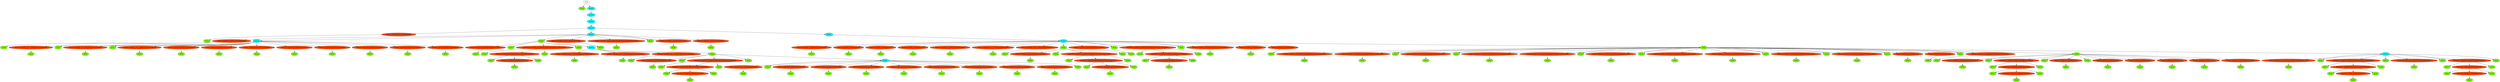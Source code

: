// Abstract Pattern Tree
digraph {
	KFWGgzA9qBdixgdZdcIT [label=Main]
	"1sZ4LsB9chNNKsnexn21" [label=Serial fillcolor=lawngreen style=filled]
	XdjcWnxotsq8eDBL26I2 [label=Branch fillcolor=cyan style=filled]
	kPa1aCbfrKukJ6TgBLWn [label=Branch fillcolor=cyan style=filled]
	"5EqK1VdcIUTqo6yHkrQe" [label=Branch fillcolor=cyan style=filled]
	ZYWQz9HAYeFiZnhTIdcV [label=Branch fillcolor=cyan style=filled]
	MiKyOMCfAcZeU0Z2fzgV [label="Stencil: luleshPar_par_initListDouble4" fillcolor=orangered style=filled]
	LknxoCM8b3sY3n2yCbKj [label=Serial fillcolor=lawngreen style=filled]
	"3uUqyl4vydZ14ZSI1B8H" [label=Branch fillcolor=cyan style=filled]
	h7jWLIfqgy5Ep4mRU7VL [label="Stencil: luleshPar_InitStressTermsForElems" fillcolor=orangered style=filled]
	i96cHoRdAjuJt3Dmiugi [label=Serial fillcolor=lawngreen style=filled]
	CC7c5LNtVrnXZnafNhWZ [label=Branch fillcolor=cyan style=filled]
	yYA4NpcdmZuR1neDFDst [label="Stencil: luleshPar_par_a_IntegrateStressForElems" fillcolor=orangered style=filled]
	"04ljnOKtFd1rdRJ6YRkM" [label=Serial fillcolor=lawngreen style=filled]
	h7652eJKothLPg2ssBf2 [label=Serial fillcolor=lawngreen style=filled]
	WqRQTt1XUILEvqyiX9Xv [label="Stencil: luleshPar_par_b_IntegrateStressForElems" fillcolor=orangered style=filled]
	izrLnPr5HG7ESANFtQQT [label=Serial fillcolor=lawngreen style=filled]
	gGK8B8kfTkNc6xGsiAcY [label=Serial fillcolor=lawngreen style=filled]
	nrdfY3Ssa0xYtOqM4E7G [label="Stencil: luleshPar_par_c_IntegrateStressForElems" fillcolor=orangered style=filled]
	YXiFJDpMkTp5rUujTm9Q [label=Serial fillcolor=lawngreen style=filled]
	v1nYQMy7Z3U2RgG1U9BT [label="Stencil: replaceArrayIndirectionUpdate0" fillcolor=orangered style=filled]
	bA48oPV2qNgHFTPzZj9T [label=Serial fillcolor=lawngreen style=filled]
	haBrqPpz4cjdy2naojzZ [label="Stencil: replaceArrayIndirectionUpdate1" fillcolor=orangered style=filled]
	"3lcISZXFv1ReNDNVM7MR" [label=Serial fillcolor=lawngreen style=filled]
	vA1prxHyRz2ZjWmahE98 [label="Stencil: replaceArrayIndirectionUpdate2" fillcolor=orangered style=filled]
	WiaiacOPrjo6I1PzGTja [label=Serial fillcolor=lawngreen style=filled]
	"4UabTLWRTS8JRD52iBXF" [label="Stencil: replaceArrayIndirectionUpdate3" fillcolor=orangered style=filled]
	YmlO1F6PHmVQb5Tlx3ns [label=Serial fillcolor=lawngreen style=filled]
	TB9ci01jTa3VsedDALi9 [label="Stencil: replaceArrayIndirectionUpdate4" fillcolor=orangered style=filled]
	BGV3lIlAvXeV6SoJxKRe [label=Serial fillcolor=lawngreen style=filled]
	cgetKvzxmC5lsriRg5o4 [label="Stencil: replaceArrayIndirectionUpdate5" fillcolor=orangered style=filled]
	dHhiOxPzPqnCdsVTsdE8 [label=Serial fillcolor=lawngreen style=filled]
	ELEoSNy6Mgae03KJG0Z0 [label="Stencil: replaceArrayIndirectionUpdate6" fillcolor=orangered style=filled]
	M9TTWfcfHOhpDxgVJ9XQ [label=Serial fillcolor=lawngreen style=filled]
	Td02h0QF8notz13bVZe5 [label="Stencil: replaceArrayIndirectionUpdate7" fillcolor=orangered style=filled]
	zu7shDdZdu52YqEESFJp [label=Serial fillcolor=lawngreen style=filled]
	MMQYKU0Aa08CeP0KzcOc [label=Serial fillcolor=lawngreen style=filled]
	eAyy8EzdGqnVcReK9mNF [label="Stencil: luleshPar_getNonPosElemErrorCodes" fillcolor=orangered style=filled]
	"9ZWdfqHnHWLVNBWd3UF1" [label=Serial fillcolor=lawngreen style=filled]
	pr4HZLub0ZUs9CV9T8NQ [label=Serial fillcolor=lawngreen style=filled]
	VEKRW69pMOcNSiM5Y6NY [label="Reduction: luleshPar_DimByDimMinReduction3DInt_jPK8UPn61H" fillcolor=orangered style=filled]
	lMfmQv3yWfWNiRiNH2PI [label=Serial fillcolor=lawngreen style=filled]
	"30Sk7T7SKjZvNY9z8kUz" [label="Reduction: DimByDimMinReduction2DInt_SVMUN1VRhn" fillcolor=orangered style=filled]
	J3beUQQFqa8LH0ikfBlT [label=Serial fillcolor=lawngreen style=filled]
	pkqCl0SxadvXgGNTaN2R [label="Reduction: DimByDimMinReduction1DInt" fillcolor=orangered style=filled]
	kDKzjcBv8OE6FeNlCI4R [label=Serial fillcolor=lawngreen style=filled]
	MlQKO83OyjrGhQ6Rh7mW [label=Serial fillcolor=lawngreen style=filled]
	ytJUXxpecROnUW7cyBxg [label=Serial fillcolor=lawngreen style=filled]
	n6hdPDTRTULEA8Dx5mFG [label=Serial fillcolor=lawngreen style=filled]
	rTBpzjO3AXxV5TxlvxNa [label=Branch fillcolor=cyan style=filled]
	QbVrb2NQT7LAgTOnQnq0 [label="Stencil: luleshPar_par_a_CalcHourglassControlForElems" fillcolor=orangered style=filled]
	aGG9tHj0qtvXXZI42ykm [label=Serial fillcolor=lawngreen style=filled]
	jhCikOgBca3oeLYGsesK [label="Stencil: luleshPar_par_b_CalcHourglassControlForElems" fillcolor=orangered style=filled]
	ZB0q27suITCyHxaNy19k [label=Serial fillcolor=lawngreen style=filled]
	aNGe26RsSHkuWoVybzfy [label="Stencil: luleshPar_par_c_CalcHourglassControlForElems" fillcolor=orangered style=filled]
	V35bb0LYFX6b2B1nc2LU [label=Serial fillcolor=lawngreen style=filled]
	FCYEK2qUclhLeUhgAXVv [label=Serial fillcolor=lawngreen style=filled]
	adyyZzD4U8I5c8lh43eW [label="Stencil: luleshPar_getNonPosElemErrorCodes" fillcolor=orangered style=filled]
	fxtrRJdVjyhzAIrxpS5x [label=Serial fillcolor=lawngreen style=filled]
	qgju4s4Ly7GpRsr5NNRK [label=Serial fillcolor=lawngreen style=filled]
	LWN6Ja0ZyWz6PRSUNz6r [label="Reduction: luleshPar_DimByDimMinReduction3DInt_Kj2yPuAIb3" fillcolor=orangered style=filled]
	Tep56kES9lZbEEgbuVXN [label=Serial fillcolor=lawngreen style=filled]
	aoCmVvTr28VP943C3UHD [label="Reduction: DimByDimMinReduction2DInt_ACPjAG0Irf" fillcolor=orangered style=filled]
	NLgqW4XKJSNrNE9CzKL3 [label=Serial fillcolor=lawngreen style=filled]
	"1LUHfxaOty9P90uiMnGn" [label="Reduction: DimByDimMinReduction1DInt" fillcolor=orangered style=filled]
	nIsWWnOB46C27sNNNHA4 [label=Serial fillcolor=lawngreen style=filled]
	Nyj1mfezJCSDYohHJzly [label=Serial fillcolor=lawngreen style=filled]
	"0oB1LjEv6TMZfzpnEQzt" [label=Serial fillcolor=lawngreen style=filled]
	mUdgeXV2FvAj5if1ztTY [label=Serial fillcolor=lawngreen style=filled]
	y4Mrpr3yQu9qXce50pVE [label=Branch fillcolor=cyan style=filled]
	LlgSv9fQKmEj1o2EQeMN [label="Stencil: luleshPar_par_calcHourglassModes" fillcolor=orangered style=filled]
	kED2zYhHs4eoSDv4nXeJ [label=Serial fillcolor=lawngreen style=filled]
	J4ldNaJF2p2g6d1ocqOM [label=Serial fillcolor=lawngreen style=filled]
	sY7teaaApK7d1ayGvRc6 [label="Stencil: replaceArrayIndirectionUpdate0" fillcolor=orangered style=filled]
	EvnI8vGvqINoiDgDfjK6 [label=Serial fillcolor=lawngreen style=filled]
	"06sgqB32xxP2WLJbZkha" [label="Stencil: replaceArrayIndirectionUpdate1" fillcolor=orangered style=filled]
	"5BqOx38OHejUkZ9GkRfl" [label=Serial fillcolor=lawngreen style=filled]
	sqRcrb8iGv9Ojd9bcYDV [label="Stencil: replaceArrayIndirectionUpdate2" fillcolor=orangered style=filled]
	UESs0KjGoyENUUNrZRGp [label=Serial fillcolor=lawngreen style=filled]
	LvQTMgPVhjXUpBRtEpAN [label="Stencil: replaceArrayIndirectionUpdate3" fillcolor=orangered style=filled]
	tZNyApOpNpAoGmSlfeb0 [label=Serial fillcolor=lawngreen style=filled]
	gWI6OKT8Vlr2HfkNvXyv [label="Stencil: replaceArrayIndirectionUpdate4" fillcolor=orangered style=filled]
	"0RDlpTTkj1AEaGiLJFOu" [label=Serial fillcolor=lawngreen style=filled]
	PU0eQhi2IJ22ouPJi4Sg [label="Stencil: replaceArrayIndirectionUpdate5" fillcolor=orangered style=filled]
	oNXcDtvSex0h5DOG3tPz [label=Serial fillcolor=lawngreen style=filled]
	QR4HfkgKbLO2420pn1pg [label="Stencil: replaceArrayIndirectionUpdate6" fillcolor=orangered style=filled]
	qZTPWo90FgRjkGzgBrmW [label=Serial fillcolor=lawngreen style=filled]
	GAozrTJFTjxTbjFj68rk [label="Stencil: replaceArrayIndirectionUpdate7" fillcolor=orangered style=filled]
	k9jSFXnvIVcZT89s6M4N [label=Serial fillcolor=lawngreen style=filled]
	gP4ohQqeZuTBuSoLUClr [label=Serial fillcolor=lawngreen style=filled]
	IH9SbpJbZ8TTsCJYIum6 [label="Stencil: luleshPar_CalcAccelerationForNodes" fillcolor=orangered style=filled]
	dYseWUeYutqFC0Rakur9 [label=Serial fillcolor=lawngreen style=filled]
	FDgzHQomgRkska43G9FM [label="Stencil: luleshPar_ApplyAccelerationBoundaryConditionsForNodes" fillcolor=orangered style=filled]
	ivgarJkFUo8jVoPe3Bog [label=Serial fillcolor=lawngreen style=filled]
	m9C6LnYlbSjJW8WbMkne [label=Serial fillcolor=lawngreen style=filled]
	NnbTsDzVxKPM8LXt5msh [label="Stencil: luleshPar_CalcVelocityForNodes" fillcolor=orangered style=filled]
	EV3XeLVrlLgV6eOnWrN2 [label=Serial fillcolor=lawngreen style=filled]
	"2g7kGMPvvpRuIdpL7NoC" [label="Stencil: luleshPar_CalcPositionForNodes" fillcolor=orangered style=filled]
	"3Kyeh5GQbZjDZKZJIYYx" [label=Serial fillcolor=lawngreen style=filled]
	yGD3lpAhBDDU9llQucHk [label=Branch fillcolor=cyan style=filled]
	OGVLQ2zooTcs6FRuWToE [label=Branch fillcolor=cyan style=filled]
	"58T8HIFm7i0JRT6a5jF3" [label="Stencil: luleshPar_a_CalcKinematicsForElems" fillcolor=orangered style=filled]
	mhlnB3TgJVKbW7gQd51r [label=Serial fillcolor=lawngreen style=filled]
	KPqIUH2bojvq4JE8uNjk [label="Stencil: luleshPar_getSubArray3D" fillcolor=orangered style=filled]
	pc61ek4ML7rbbKT0f2KS [label=Serial fillcolor=lawngreen style=filled]
	"1OBqmucp3m933trOPucv" [label="Stencil: luleshPar_getSubArray3D" fillcolor=orangered style=filled]
	XizESsiSvZBvtiIllOKV [label=Serial fillcolor=lawngreen style=filled]
	hkekdyfNFG1uAQ0MrUBW [label="Stencil: luleshPar_getSubArray3D" fillcolor=orangered style=filled]
	in48x6rxm5IRb8UXmtU4 [label=Serial fillcolor=lawngreen style=filled]
	hXe9aB5sC346iBCzcvL7 [label="Stencil: luleshPar_b_CalcKinematicsForElems" fillcolor=orangered style=filled]
	pJvCdb1hr1icEebo5pGT [label=Serial fillcolor=lawngreen style=filled]
	hASSuJWvniMcGT3P1934 [label="Stencil: luleshPar_par_a_CalcLagrangeElements" fillcolor=orangered style=filled]
	QnAU9mpgzBn9SKVNHNuX [label=Serial fillcolor=lawngreen style=filled]
	lu20nHtvsryCu6l7YvgS [label="Stencil: luleshPar_par_b_CalcLagrangeElements" fillcolor=orangered style=filled]
	gIW4WCQhhp8TMkNBQGgB [label=Serial fillcolor=lawngreen style=filled]
	N8PbgjYlyO2F0ASl4tmz [label=Serial fillcolor=lawngreen style=filled]
	hF4aPvDDLhsCaUVzBf85 [label="Stencil: luleshPar_getNonPosElemErrorCodes" fillcolor=orangered style=filled]
	q77KAAmSVvRZx0aGEGon [label=Serial fillcolor=lawngreen style=filled]
	TUdHlpKZnOIJfivH58ti [label=Serial fillcolor=lawngreen style=filled]
	DK9sfPlN08d9LYyMKOvi [label="Reduction: luleshPar_DimByDimMinReduction3DInt_VlHfUN9i0F" fillcolor=orangered style=filled]
	"7FQu8qFpjvuYo9xiPSjW" [label=Serial fillcolor=lawngreen style=filled]
	cV0OQlp4zztcilhO6thn [label="Reduction: DimByDimMinReduction2DInt_hHafgGVtDQ" fillcolor=orangered style=filled]
	rPAVja97L6yEeWXxMWXQ [label=Serial fillcolor=lawngreen style=filled]
	ktN52P1MYcN21iJjAlub [label="Reduction: DimByDimMinReduction1DInt" fillcolor=orangered style=filled]
	YSsyfxvW3H2gG3KIX63Z [label=Serial fillcolor=lawngreen style=filled]
	nbHz9OQ0GehRl7XV99qs [label=Serial fillcolor=lawngreen style=filled]
	LCZOdYctjgzy1gkIVFel [label=Serial fillcolor=lawngreen style=filled]
	aCqop40jCpaOHgHyQVfK [label=Serial fillcolor=lawngreen style=filled]
	rA9nh8V5azbmpSpTnZNo [label="Stencil: luleshPar_getGreaterThanErrorCodes" fillcolor=orangered style=filled]
	"8ivNElR1aHaqk6xLWbPy" [label=Serial fillcolor=lawngreen style=filled]
	kWT4MJRDuiLcyEst3Ft5 [label=Serial fillcolor=lawngreen style=filled]
	lqA0vei2hEWUKrF1R8ht [label="Reduction: luleshPar_DimByDimMinReduction3DInt_FaoxLJ9GvG" fillcolor=orangered style=filled]
	pWcuGTksL8HfWaVueN6O [label=Serial fillcolor=lawngreen style=filled]
	lUyS1KcffsbJ4TSrb46m [label="Reduction: DimByDimMinReduction2DInt_0lY5FsDL4X" fillcolor=orangered style=filled]
	"4oM4dH6UQaR3vbhhNsoj" [label=Serial fillcolor=lawngreen style=filled]
	hUl3C25yP25MadnUCyrU [label="Reduction: DimByDimMinReduction1DInt" fillcolor=orangered style=filled]
	oMsNgnmsEA7CabsNJhMJ [label=Serial fillcolor=lawngreen style=filled]
	PZOdCzbVrmSCANzNf87Y [label=Serial fillcolor=lawngreen style=filled]
	kPr3nrNp8O4QA83xbHvd [label=Serial fillcolor=lawngreen style=filled]
	YokPP4IBygGycy1Scvoj [label=Serial fillcolor=lawngreen style=filled]
	jIYhvMknXxspvjxhHpDV [label="Stencil: luleshPar_CalcMonotonicQGradientsForElems" fillcolor=orangered style=filled]
	fl2gTFKKEcjPBQkTiuqa [label=Serial fillcolor=lawngreen style=filled]
	Gjci1hMryZO3dAf3jYC4 [label="Stencil: luleshPar_getSubArray4D" fillcolor=orangered style=filled]
	v3dqiQ48gEjXdvpRLdec [label=Serial fillcolor=lawngreen style=filled]
	m0rK9TZhQFXFMh8gpxCv [label="Stencil: luleshPar_getSubArray4D" fillcolor=orangered style=filled]
	"53gWxY8pion9ZLo8UjdN" [label=Serial fillcolor=lawngreen style=filled]
	L4OzcWBXbqDdD8bTFiLc [label=Serial fillcolor=lawngreen style=filled]
	LfATpKE9XDe2XJt57hQu [label="Stencil: luleshPar_CalcMonotonicQRegionForElems_partA_delvm" fillcolor=orangered style=filled]
	gG10dYj34vk1il8HsdN1 [label=Serial fillcolor=lawngreen style=filled]
	haTyQBDfEzuDT04sYU3b [label="Stencil: luleshPar_CalcMonotonicQRegionForElems_partA_delvp" fillcolor=orangered style=filled]
	dU5fOLplHMXZlW9CDDfm [label=Serial fillcolor=lawngreen style=filled]
	ZRjfr9Zixh4Qnfb1UDhk [label=Serial fillcolor=lawngreen style=filled]
	upQpq5LeIvaN0fcecsz5 [label="Stencil: luleshPar_CalcMonotonicQRegionForElems_partB" fillcolor=orangered style=filled]
	XmG1NaLMdUQ9uK529kgk [label=Serial fillcolor=lawngreen style=filled]
	qHG99kDpjCb8SDuUQKdT [label=Serial fillcolor=lawngreen style=filled]
	Nrh0elQvh2j9VDqCxO5N [label="Stencil: luleshPar_CalcMonotonicQRegionForElems_partC_delvm" fillcolor=orangered style=filled]
	"8NZFVfhXKsMJQi7DZBEf" [label=Serial fillcolor=lawngreen style=filled]
	K84WrnBxdtZ7G1obrQ4g [label="Stencil: luleshPar_CalcMonotonicQRegionForElems_partC_delvp" fillcolor=orangered style=filled]
	nm9NMgDrWxrjYC1ZJghd [label=Serial fillcolor=lawngreen style=filled]
	"0kCCnINfjoz3hmIimHuX" [label=Serial fillcolor=lawngreen style=filled]
	A72Uo4XHI18a34zYbssf [label="Stencil: luleshPar_CalcMonotonicQRegionForElems_partD" fillcolor=orangered style=filled]
	fBGx10GNivOniGAHiFb6 [label=Serial fillcolor=lawngreen style=filled]
	uWjfaJcCHgUE4hv0NgFc [label=Serial fillcolor=lawngreen style=filled]
	PBbskDqMM35yzsCs6Bua [label="Stencil: luleshPar_CalcMonotonicQRegionForElems_partE_delvm" fillcolor=orangered style=filled]
	MI9nu9p4dKrZOedGSpjz [label=Serial fillcolor=lawngreen style=filled]
	"7ZQDbWPF8q8jhBFtZNml" [label="Stencil: luleshPar_CalcMonotonicQRegionForElems_partE_delvp" fillcolor=orangered style=filled]
	n23HVZeCqHzdhJol8FrK [label=Serial fillcolor=lawngreen style=filled]
	XRJF4Q62YUB8epWD8I4v [label=Serial fillcolor=lawngreen style=filled]
	uRP4J0KCE6BVK4t6fuIl [label="Stencil: luleshPar_CalcMonotonicQRegionForElems_partF" fillcolor=orangered style=filled]
	dNuC8HDRsUrgrGLrr9oV [label=Serial fillcolor=lawngreen style=filled]
	Fq7mAJUiJ2Fiv6F2Fnmm [label=Serial fillcolor=lawngreen style=filled]
	VbftGjfIhnaf9kY408Ym [label="Stencil: luleshPar_CalcMonotonicQRegionForElems_partG" fillcolor=orangered style=filled]
	X5S2CPjqF4iFN9iQVtIy [label=Serial fillcolor=lawngreen style=filled]
	pt7iXZYVRGlZV6TUlvZi [label=Serial fillcolor=lawngreen style=filled]
	G6Dk3qgO1VDtdFSVFmC1 [label="Stencil: luleshPar_getSubArray3D" fillcolor=orangered style=filled]
	txYBsx8C7LdKnr8aaWPo [label=Serial fillcolor=lawngreen style=filled]
	F9tJgC3OPKelWxTUJ9nA [label="Stencil: luleshPar_getSubArray3D" fillcolor=orangered style=filled]
	vZTNzR6h0u8rClN7EY2s [label=Serial fillcolor=lawngreen style=filled]
	npszKohDWDsEfpqW1ebF [label=Serial fillcolor=lawngreen style=filled]
	"9yvR7BpttPZipPQ7D5Py" [label="Stencil: luleshPar_par_ApplyMaterialPropertiesForElems" fillcolor=orangered style=filled]
	sleZjgxW3kJQihljslf8 [label=Serial fillcolor=lawngreen style=filled]
	KF4e2KHCIBaJ1uMhqhWY [label=Serial fillcolor=lawngreen style=filled]
	XAnR4Wg7V8XGirZeEPmo [label="Stencil: luleshPar_getNonPosElemErrorCodes2" fillcolor=orangered style=filled]
	PLPZdpT4FuIQOjKzUhFm [label=Serial fillcolor=lawngreen style=filled]
	Rv92bZDkloxn7vaLhcNt [label=Serial fillcolor=lawngreen style=filled]
	o8pCE6vZmuff9hELaxeR [label="Reduction: luleshPar_DimByDimMinReduction3DInt" fillcolor=orangered style=filled]
	EqWaVgNZ8r56uXUoJnG9 [label=Serial fillcolor=lawngreen style=filled]
	B96NOV8xxGrKpSeqSD1p [label="Reduction: DimByDimMinReduction2DInt" fillcolor=orangered style=filled]
	BsZ8HG6t4r6Z2BODQjYV [label=Serial fillcolor=lawngreen style=filled]
	"7sYo749qegN7UsNRfK9y" [label="Reduction: DimByDimMinReduction1DInt" fillcolor=orangered style=filled]
	otgAqpRbqJhyDIftaHWX [label=Serial fillcolor=lawngreen style=filled]
	uaCeygvdXfKj43iF2io5 [label=Serial fillcolor=lawngreen style=filled]
	jXidcFrbLAXjj0YZ941O [label=Serial fillcolor=lawngreen style=filled]
	bjQlyFhh668HoSYy5RIH [label=Serial fillcolor=lawngreen style=filled]
	H8CPvQQURy2Xoqr4OJMP [label="Stencil: luleshPar_EvalEOSForElems" fillcolor=orangered style=filled]
	F3t4E2MJReHOGOygu0un [label=Serial fillcolor=lawngreen style=filled]
	NbPdNgMalFyfoq56gKQz [label=Serial fillcolor=lawngreen style=filled]
	zrhXISWQRmzkNPHYcHC4 [label="Stencil: luleshPar_getSubArray3D" fillcolor=orangered style=filled]
	"8kFuZgqP19eKlABiOoic" [label=Serial fillcolor=lawngreen style=filled]
	bHlluB9mhWYQXDJgvrN7 [label="Stencil: luleshPar_getSubArray3D" fillcolor=orangered style=filled]
	XNDofWbgVCfPgiqNxTZs [label=Serial fillcolor=lawngreen style=filled]
	V8Tb2qrYf0qvbh5Ta8Fd [label="Stencil: luleshPar_getSubArray3D" fillcolor=orangered style=filled]
	ejJDk3mr4KNEV3CPNJlZ [label=Serial fillcolor=lawngreen style=filled]
	AF1q8f9OgAfluKmNJuS9 [label="Stencil: luleshPar_getSubArray3D" fillcolor=orangered style=filled]
	BoGjT3YZZYS5gEmpPxfj [label=Serial fillcolor=lawngreen style=filled]
	qX0VLzdRMj2RTddMqoXj [label="Stencil: luleshPar_UpdateVolumesForElems" fillcolor=orangered style=filled]
	"0PCaXKhTBHaD59QGm3A6" [label=Serial fillcolor=lawngreen style=filled]
	RWXWhDIlAEDTqURgQzNZ [label=Branch fillcolor=cyan style=filled]
	XG2QgneB7Oa7KAtzezAS [label="Stencil: luleshPar_par_CalcCourantConstraintForElems_part1" fillcolor=orangered style=filled]
	qsduT7mLI9CHINiVTvNK [label=Serial fillcolor=lawngreen style=filled]
	KjvFhhjz208k6Cvi7SnO [label=Serial fillcolor=lawngreen style=filled]
	"9JManV73hJlxy6GKatkq" [label="Reduction: luleshPar_DimByDimMinReduction3D_iR4NyBVkq4" fillcolor=orangered style=filled]
	OQxIR8sAgQW61MBuOVV9 [label=Serial fillcolor=lawngreen style=filled]
	"0ke7rY3Z6z4uQTYgzT6P" [label="Reduction: DimByDimMinReduction2D_XkksNLMlrd" fillcolor=orangered style=filled]
	vPnSbmPp4siATUGa5tCg [label=Serial fillcolor=lawngreen style=filled]
	"9SCu1kbPjiB3TR83xF8B" [label="Reduction: DimByDimMinReduction1D" fillcolor=orangered style=filled]
	AQ3jjHDImMethPEjGa7u [label=Serial fillcolor=lawngreen style=filled]
	phEnhIJN8IMUvfz7N8Jm [label=Serial fillcolor=lawngreen style=filled]
	"3BqHjpIZu9YDvy8OSn5b" [label=Serial fillcolor=lawngreen style=filled]
	Ozu6shl9FOyOOvasYNOY [label=Serial fillcolor=lawngreen style=filled]
	TSjRY3YkC82aMvKHfyVI [label="Stencil: luleshPar_par_CalcHydroConstraintForElems" fillcolor=orangered style=filled]
	iv6qmr5vgicBpZDEFMff [label=Serial fillcolor=lawngreen style=filled]
	"5z8TIH738HTgfCDjYxTr" [label=Serial fillcolor=lawngreen style=filled]
	"3ysTBVYPLGxID0E0VP1Q" [label="Reduction: luleshPar_DimByDimMinReduction3D" fillcolor=orangered style=filled]
	"9ChNQJuo40ZXYUPyWE0D" [label=Serial fillcolor=lawngreen style=filled]
	WVAxzcPzRkBBOSaf1tyU [label="Reduction: DimByDimMinReduction2D" fillcolor=orangered style=filled]
	hynas9Fa8J8ISp9jRbtT [label=Serial fillcolor=lawngreen style=filled]
	OAVDUqrpiJu6COR9bnlN [label="Reduction: DimByDimMinReduction1D" fillcolor=orangered style=filled]
	EL3HNxaGToJNWtt8IBZU [label=Serial fillcolor=lawngreen style=filled]
	"8PM9SamSBhmEoRnLu34T" [label=Serial fillcolor=lawngreen style=filled]
	z8Z8thLDmfWpqkummKFd [label=Serial fillcolor=lawngreen style=filled]
	Oov9SuGzpupHD9mrdzgv [label=Serial fillcolor=lawngreen style=filled]
	KFWGgzA9qBdixgdZdcIT -> "1sZ4LsB9chNNKsnexn21"
	KFWGgzA9qBdixgdZdcIT -> XdjcWnxotsq8eDBL26I2
	XdjcWnxotsq8eDBL26I2 -> kPa1aCbfrKukJ6TgBLWn
	kPa1aCbfrKukJ6TgBLWn -> "5EqK1VdcIUTqo6yHkrQe"
	"5EqK1VdcIUTqo6yHkrQe" -> ZYWQz9HAYeFiZnhTIdcV
	ZYWQz9HAYeFiZnhTIdcV -> MiKyOMCfAcZeU0Z2fzgV
	MiKyOMCfAcZeU0Z2fzgV -> LknxoCM8b3sY3n2yCbKj
	ZYWQz9HAYeFiZnhTIdcV -> "3uUqyl4vydZ14ZSI1B8H"
	"3uUqyl4vydZ14ZSI1B8H" -> h7jWLIfqgy5Ep4mRU7VL
	h7jWLIfqgy5Ep4mRU7VL -> i96cHoRdAjuJt3Dmiugi
	"3uUqyl4vydZ14ZSI1B8H" -> CC7c5LNtVrnXZnafNhWZ
	CC7c5LNtVrnXZnafNhWZ -> yYA4NpcdmZuR1neDFDst
	yYA4NpcdmZuR1neDFDst -> "04ljnOKtFd1rdRJ6YRkM"
	CC7c5LNtVrnXZnafNhWZ -> h7652eJKothLPg2ssBf2
	CC7c5LNtVrnXZnafNhWZ -> WqRQTt1XUILEvqyiX9Xv
	WqRQTt1XUILEvqyiX9Xv -> izrLnPr5HG7ESANFtQQT
	CC7c5LNtVrnXZnafNhWZ -> gGK8B8kfTkNc6xGsiAcY
	CC7c5LNtVrnXZnafNhWZ -> nrdfY3Ssa0xYtOqM4E7G
	nrdfY3Ssa0xYtOqM4E7G -> YXiFJDpMkTp5rUujTm9Q
	CC7c5LNtVrnXZnafNhWZ -> v1nYQMy7Z3U2RgG1U9BT
	v1nYQMy7Z3U2RgG1U9BT -> bA48oPV2qNgHFTPzZj9T
	CC7c5LNtVrnXZnafNhWZ -> haBrqPpz4cjdy2naojzZ
	haBrqPpz4cjdy2naojzZ -> "3lcISZXFv1ReNDNVM7MR"
	CC7c5LNtVrnXZnafNhWZ -> vA1prxHyRz2ZjWmahE98
	vA1prxHyRz2ZjWmahE98 -> WiaiacOPrjo6I1PzGTja
	CC7c5LNtVrnXZnafNhWZ -> "4UabTLWRTS8JRD52iBXF"
	"4UabTLWRTS8JRD52iBXF" -> YmlO1F6PHmVQb5Tlx3ns
	CC7c5LNtVrnXZnafNhWZ -> TB9ci01jTa3VsedDALi9
	TB9ci01jTa3VsedDALi9 -> BGV3lIlAvXeV6SoJxKRe
	CC7c5LNtVrnXZnafNhWZ -> cgetKvzxmC5lsriRg5o4
	cgetKvzxmC5lsriRg5o4 -> dHhiOxPzPqnCdsVTsdE8
	CC7c5LNtVrnXZnafNhWZ -> ELEoSNy6Mgae03KJG0Z0
	ELEoSNy6Mgae03KJG0Z0 -> M9TTWfcfHOhpDxgVJ9XQ
	CC7c5LNtVrnXZnafNhWZ -> Td02h0QF8notz13bVZe5
	Td02h0QF8notz13bVZe5 -> zu7shDdZdu52YqEESFJp
	"3uUqyl4vydZ14ZSI1B8H" -> MMQYKU0Aa08CeP0KzcOc
	MMQYKU0Aa08CeP0KzcOc -> eAyy8EzdGqnVcReK9mNF
	eAyy8EzdGqnVcReK9mNF -> "9ZWdfqHnHWLVNBWd3UF1"
	MMQYKU0Aa08CeP0KzcOc -> pr4HZLub0ZUs9CV9T8NQ
	MMQYKU0Aa08CeP0KzcOc -> VEKRW69pMOcNSiM5Y6NY
	VEKRW69pMOcNSiM5Y6NY -> lMfmQv3yWfWNiRiNH2PI
	VEKRW69pMOcNSiM5Y6NY -> "30Sk7T7SKjZvNY9z8kUz"
	"30Sk7T7SKjZvNY9z8kUz" -> J3beUQQFqa8LH0ikfBlT
	"30Sk7T7SKjZvNY9z8kUz" -> pkqCl0SxadvXgGNTaN2R
	pkqCl0SxadvXgGNTaN2R -> kDKzjcBv8OE6FeNlCI4R
	"30Sk7T7SKjZvNY9z8kUz" -> MlQKO83OyjrGhQ6Rh7mW
	VEKRW69pMOcNSiM5Y6NY -> ytJUXxpecROnUW7cyBxg
	MMQYKU0Aa08CeP0KzcOc -> n6hdPDTRTULEA8Dx5mFG
	MMQYKU0Aa08CeP0KzcOc -> rTBpzjO3AXxV5TxlvxNa
	rTBpzjO3AXxV5TxlvxNa -> QbVrb2NQT7LAgTOnQnq0
	QbVrb2NQT7LAgTOnQnq0 -> aGG9tHj0qtvXXZI42ykm
	rTBpzjO3AXxV5TxlvxNa -> jhCikOgBca3oeLYGsesK
	jhCikOgBca3oeLYGsesK -> ZB0q27suITCyHxaNy19k
	rTBpzjO3AXxV5TxlvxNa -> aNGe26RsSHkuWoVybzfy
	aNGe26RsSHkuWoVybzfy -> V35bb0LYFX6b2B1nc2LU
	rTBpzjO3AXxV5TxlvxNa -> FCYEK2qUclhLeUhgAXVv
	FCYEK2qUclhLeUhgAXVv -> adyyZzD4U8I5c8lh43eW
	adyyZzD4U8I5c8lh43eW -> fxtrRJdVjyhzAIrxpS5x
	FCYEK2qUclhLeUhgAXVv -> qgju4s4Ly7GpRsr5NNRK
	FCYEK2qUclhLeUhgAXVv -> LWN6Ja0ZyWz6PRSUNz6r
	LWN6Ja0ZyWz6PRSUNz6r -> Tep56kES9lZbEEgbuVXN
	LWN6Ja0ZyWz6PRSUNz6r -> aoCmVvTr28VP943C3UHD
	aoCmVvTr28VP943C3UHD -> NLgqW4XKJSNrNE9CzKL3
	aoCmVvTr28VP943C3UHD -> "1LUHfxaOty9P90uiMnGn"
	"1LUHfxaOty9P90uiMnGn" -> nIsWWnOB46C27sNNNHA4
	aoCmVvTr28VP943C3UHD -> Nyj1mfezJCSDYohHJzly
	LWN6Ja0ZyWz6PRSUNz6r -> "0oB1LjEv6TMZfzpnEQzt"
	FCYEK2qUclhLeUhgAXVv -> mUdgeXV2FvAj5if1ztTY
	FCYEK2qUclhLeUhgAXVv -> y4Mrpr3yQu9qXce50pVE
	y4Mrpr3yQu9qXce50pVE -> LlgSv9fQKmEj1o2EQeMN
	LlgSv9fQKmEj1o2EQeMN -> kED2zYhHs4eoSDv4nXeJ
	y4Mrpr3yQu9qXce50pVE -> J4ldNaJF2p2g6d1ocqOM
	y4Mrpr3yQu9qXce50pVE -> sY7teaaApK7d1ayGvRc6
	sY7teaaApK7d1ayGvRc6 -> EvnI8vGvqINoiDgDfjK6
	y4Mrpr3yQu9qXce50pVE -> "06sgqB32xxP2WLJbZkha"
	"06sgqB32xxP2WLJbZkha" -> "5BqOx38OHejUkZ9GkRfl"
	y4Mrpr3yQu9qXce50pVE -> sqRcrb8iGv9Ojd9bcYDV
	sqRcrb8iGv9Ojd9bcYDV -> UESs0KjGoyENUUNrZRGp
	y4Mrpr3yQu9qXce50pVE -> LvQTMgPVhjXUpBRtEpAN
	LvQTMgPVhjXUpBRtEpAN -> tZNyApOpNpAoGmSlfeb0
	y4Mrpr3yQu9qXce50pVE -> gWI6OKT8Vlr2HfkNvXyv
	gWI6OKT8Vlr2HfkNvXyv -> "0RDlpTTkj1AEaGiLJFOu"
	y4Mrpr3yQu9qXce50pVE -> PU0eQhi2IJ22ouPJi4Sg
	PU0eQhi2IJ22ouPJi4Sg -> oNXcDtvSex0h5DOG3tPz
	y4Mrpr3yQu9qXce50pVE -> QR4HfkgKbLO2420pn1pg
	QR4HfkgKbLO2420pn1pg -> qZTPWo90FgRjkGzgBrmW
	y4Mrpr3yQu9qXce50pVE -> GAozrTJFTjxTbjFj68rk
	GAozrTJFTjxTbjFj68rk -> k9jSFXnvIVcZT89s6M4N
	y4Mrpr3yQu9qXce50pVE -> gP4ohQqeZuTBuSoLUClr
	"3uUqyl4vydZ14ZSI1B8H" -> IH9SbpJbZ8TTsCJYIum6
	IH9SbpJbZ8TTsCJYIum6 -> dYseWUeYutqFC0Rakur9
	"3uUqyl4vydZ14ZSI1B8H" -> FDgzHQomgRkska43G9FM
	FDgzHQomgRkska43G9FM -> ivgarJkFUo8jVoPe3Bog
	"3uUqyl4vydZ14ZSI1B8H" -> m9C6LnYlbSjJW8WbMkne
	"3uUqyl4vydZ14ZSI1B8H" -> NnbTsDzVxKPM8LXt5msh
	NnbTsDzVxKPM8LXt5msh -> EV3XeLVrlLgV6eOnWrN2
	"3uUqyl4vydZ14ZSI1B8H" -> "2g7kGMPvvpRuIdpL7NoC"
	"2g7kGMPvvpRuIdpL7NoC" -> "3Kyeh5GQbZjDZKZJIYYx"
	ZYWQz9HAYeFiZnhTIdcV -> yGD3lpAhBDDU9llQucHk
	yGD3lpAhBDDU9llQucHk -> OGVLQ2zooTcs6FRuWToE
	OGVLQ2zooTcs6FRuWToE -> "58T8HIFm7i0JRT6a5jF3"
	"58T8HIFm7i0JRT6a5jF3" -> mhlnB3TgJVKbW7gQd51r
	OGVLQ2zooTcs6FRuWToE -> KPqIUH2bojvq4JE8uNjk
	KPqIUH2bojvq4JE8uNjk -> pc61ek4ML7rbbKT0f2KS
	OGVLQ2zooTcs6FRuWToE -> "1OBqmucp3m933trOPucv"
	"1OBqmucp3m933trOPucv" -> XizESsiSvZBvtiIllOKV
	OGVLQ2zooTcs6FRuWToE -> hkekdyfNFG1uAQ0MrUBW
	hkekdyfNFG1uAQ0MrUBW -> in48x6rxm5IRb8UXmtU4
	OGVLQ2zooTcs6FRuWToE -> hXe9aB5sC346iBCzcvL7
	hXe9aB5sC346iBCzcvL7 -> pJvCdb1hr1icEebo5pGT
	OGVLQ2zooTcs6FRuWToE -> hASSuJWvniMcGT3P1934
	hASSuJWvniMcGT3P1934 -> QnAU9mpgzBn9SKVNHNuX
	OGVLQ2zooTcs6FRuWToE -> lu20nHtvsryCu6l7YvgS
	lu20nHtvsryCu6l7YvgS -> gIW4WCQhhp8TMkNBQGgB
	OGVLQ2zooTcs6FRuWToE -> N8PbgjYlyO2F0ASl4tmz
	N8PbgjYlyO2F0ASl4tmz -> hF4aPvDDLhsCaUVzBf85
	hF4aPvDDLhsCaUVzBf85 -> q77KAAmSVvRZx0aGEGon
	N8PbgjYlyO2F0ASl4tmz -> TUdHlpKZnOIJfivH58ti
	N8PbgjYlyO2F0ASl4tmz -> DK9sfPlN08d9LYyMKOvi
	DK9sfPlN08d9LYyMKOvi -> "7FQu8qFpjvuYo9xiPSjW"
	DK9sfPlN08d9LYyMKOvi -> cV0OQlp4zztcilhO6thn
	cV0OQlp4zztcilhO6thn -> rPAVja97L6yEeWXxMWXQ
	cV0OQlp4zztcilhO6thn -> ktN52P1MYcN21iJjAlub
	ktN52P1MYcN21iJjAlub -> YSsyfxvW3H2gG3KIX63Z
	cV0OQlp4zztcilhO6thn -> nbHz9OQ0GehRl7XV99qs
	DK9sfPlN08d9LYyMKOvi -> LCZOdYctjgzy1gkIVFel
	N8PbgjYlyO2F0ASl4tmz -> aCqop40jCpaOHgHyQVfK
	OGVLQ2zooTcs6FRuWToE -> rA9nh8V5azbmpSpTnZNo
	rA9nh8V5azbmpSpTnZNo -> "8ivNElR1aHaqk6xLWbPy"
	OGVLQ2zooTcs6FRuWToE -> kWT4MJRDuiLcyEst3Ft5
	OGVLQ2zooTcs6FRuWToE -> lqA0vei2hEWUKrF1R8ht
	lqA0vei2hEWUKrF1R8ht -> pWcuGTksL8HfWaVueN6O
	lqA0vei2hEWUKrF1R8ht -> lUyS1KcffsbJ4TSrb46m
	lUyS1KcffsbJ4TSrb46m -> "4oM4dH6UQaR3vbhhNsoj"
	lUyS1KcffsbJ4TSrb46m -> hUl3C25yP25MadnUCyrU
	hUl3C25yP25MadnUCyrU -> oMsNgnmsEA7CabsNJhMJ
	lUyS1KcffsbJ4TSrb46m -> PZOdCzbVrmSCANzNf87Y
	lqA0vei2hEWUKrF1R8ht -> kPr3nrNp8O4QA83xbHvd
	OGVLQ2zooTcs6FRuWToE -> YokPP4IBygGycy1Scvoj
	OGVLQ2zooTcs6FRuWToE -> jIYhvMknXxspvjxhHpDV
	jIYhvMknXxspvjxhHpDV -> fl2gTFKKEcjPBQkTiuqa
	OGVLQ2zooTcs6FRuWToE -> Gjci1hMryZO3dAf3jYC4
	Gjci1hMryZO3dAf3jYC4 -> v3dqiQ48gEjXdvpRLdec
	OGVLQ2zooTcs6FRuWToE -> m0rK9TZhQFXFMh8gpxCv
	m0rK9TZhQFXFMh8gpxCv -> "53gWxY8pion9ZLo8UjdN"
	OGVLQ2zooTcs6FRuWToE -> L4OzcWBXbqDdD8bTFiLc
	L4OzcWBXbqDdD8bTFiLc -> LfATpKE9XDe2XJt57hQu
	LfATpKE9XDe2XJt57hQu -> gG10dYj34vk1il8HsdN1
	L4OzcWBXbqDdD8bTFiLc -> haTyQBDfEzuDT04sYU3b
	haTyQBDfEzuDT04sYU3b -> dU5fOLplHMXZlW9CDDfm
	L4OzcWBXbqDdD8bTFiLc -> ZRjfr9Zixh4Qnfb1UDhk
	L4OzcWBXbqDdD8bTFiLc -> upQpq5LeIvaN0fcecsz5
	upQpq5LeIvaN0fcecsz5 -> XmG1NaLMdUQ9uK529kgk
	L4OzcWBXbqDdD8bTFiLc -> qHG99kDpjCb8SDuUQKdT
	L4OzcWBXbqDdD8bTFiLc -> Nrh0elQvh2j9VDqCxO5N
	Nrh0elQvh2j9VDqCxO5N -> "8NZFVfhXKsMJQi7DZBEf"
	L4OzcWBXbqDdD8bTFiLc -> K84WrnBxdtZ7G1obrQ4g
	K84WrnBxdtZ7G1obrQ4g -> nm9NMgDrWxrjYC1ZJghd
	L4OzcWBXbqDdD8bTFiLc -> "0kCCnINfjoz3hmIimHuX"
	L4OzcWBXbqDdD8bTFiLc -> A72Uo4XHI18a34zYbssf
	A72Uo4XHI18a34zYbssf -> fBGx10GNivOniGAHiFb6
	L4OzcWBXbqDdD8bTFiLc -> uWjfaJcCHgUE4hv0NgFc
	L4OzcWBXbqDdD8bTFiLc -> PBbskDqMM35yzsCs6Bua
	PBbskDqMM35yzsCs6Bua -> MI9nu9p4dKrZOedGSpjz
	L4OzcWBXbqDdD8bTFiLc -> "7ZQDbWPF8q8jhBFtZNml"
	"7ZQDbWPF8q8jhBFtZNml" -> n23HVZeCqHzdhJol8FrK
	L4OzcWBXbqDdD8bTFiLc -> XRJF4Q62YUB8epWD8I4v
	L4OzcWBXbqDdD8bTFiLc -> uRP4J0KCE6BVK4t6fuIl
	uRP4J0KCE6BVK4t6fuIl -> dNuC8HDRsUrgrGLrr9oV
	L4OzcWBXbqDdD8bTFiLc -> Fq7mAJUiJ2Fiv6F2Fnmm
	L4OzcWBXbqDdD8bTFiLc -> VbftGjfIhnaf9kY408Ym
	VbftGjfIhnaf9kY408Ym -> X5S2CPjqF4iFN9iQVtIy
	L4OzcWBXbqDdD8bTFiLc -> pt7iXZYVRGlZV6TUlvZi
	L4OzcWBXbqDdD8bTFiLc -> G6Dk3qgO1VDtdFSVFmC1
	G6Dk3qgO1VDtdFSVFmC1 -> txYBsx8C7LdKnr8aaWPo
	L4OzcWBXbqDdD8bTFiLc -> F9tJgC3OPKelWxTUJ9nA
	F9tJgC3OPKelWxTUJ9nA -> vZTNzR6h0u8rClN7EY2s
	L4OzcWBXbqDdD8bTFiLc -> npszKohDWDsEfpqW1ebF
	L4OzcWBXbqDdD8bTFiLc -> "9yvR7BpttPZipPQ7D5Py"
	"9yvR7BpttPZipPQ7D5Py" -> sleZjgxW3kJQihljslf8
	L4OzcWBXbqDdD8bTFiLc -> KF4e2KHCIBaJ1uMhqhWY
	KF4e2KHCIBaJ1uMhqhWY -> XAnR4Wg7V8XGirZeEPmo
	XAnR4Wg7V8XGirZeEPmo -> PLPZdpT4FuIQOjKzUhFm
	KF4e2KHCIBaJ1uMhqhWY -> Rv92bZDkloxn7vaLhcNt
	KF4e2KHCIBaJ1uMhqhWY -> o8pCE6vZmuff9hELaxeR
	o8pCE6vZmuff9hELaxeR -> EqWaVgNZ8r56uXUoJnG9
	o8pCE6vZmuff9hELaxeR -> B96NOV8xxGrKpSeqSD1p
	B96NOV8xxGrKpSeqSD1p -> BsZ8HG6t4r6Z2BODQjYV
	B96NOV8xxGrKpSeqSD1p -> "7sYo749qegN7UsNRfK9y"
	"7sYo749qegN7UsNRfK9y" -> otgAqpRbqJhyDIftaHWX
	B96NOV8xxGrKpSeqSD1p -> uaCeygvdXfKj43iF2io5
	o8pCE6vZmuff9hELaxeR -> jXidcFrbLAXjj0YZ941O
	KF4e2KHCIBaJ1uMhqhWY -> bjQlyFhh668HoSYy5RIH
	KF4e2KHCIBaJ1uMhqhWY -> H8CPvQQURy2Xoqr4OJMP
	H8CPvQQURy2Xoqr4OJMP -> F3t4E2MJReHOGOygu0un
	KF4e2KHCIBaJ1uMhqhWY -> NbPdNgMalFyfoq56gKQz
	KF4e2KHCIBaJ1uMhqhWY -> zrhXISWQRmzkNPHYcHC4
	zrhXISWQRmzkNPHYcHC4 -> "8kFuZgqP19eKlABiOoic"
	KF4e2KHCIBaJ1uMhqhWY -> bHlluB9mhWYQXDJgvrN7
	bHlluB9mhWYQXDJgvrN7 -> XNDofWbgVCfPgiqNxTZs
	KF4e2KHCIBaJ1uMhqhWY -> V8Tb2qrYf0qvbh5Ta8Fd
	V8Tb2qrYf0qvbh5Ta8Fd -> ejJDk3mr4KNEV3CPNJlZ
	KF4e2KHCIBaJ1uMhqhWY -> AF1q8f9OgAfluKmNJuS9
	AF1q8f9OgAfluKmNJuS9 -> BoGjT3YZZYS5gEmpPxfj
	KF4e2KHCIBaJ1uMhqhWY -> qX0VLzdRMj2RTddMqoXj
	qX0VLzdRMj2RTddMqoXj -> "0PCaXKhTBHaD59QGm3A6"
	L4OzcWBXbqDdD8bTFiLc -> RWXWhDIlAEDTqURgQzNZ
	RWXWhDIlAEDTqURgQzNZ -> XG2QgneB7Oa7KAtzezAS
	XG2QgneB7Oa7KAtzezAS -> qsduT7mLI9CHINiVTvNK
	RWXWhDIlAEDTqURgQzNZ -> KjvFhhjz208k6Cvi7SnO
	RWXWhDIlAEDTqURgQzNZ -> "9JManV73hJlxy6GKatkq"
	"9JManV73hJlxy6GKatkq" -> OQxIR8sAgQW61MBuOVV9
	"9JManV73hJlxy6GKatkq" -> "0ke7rY3Z6z4uQTYgzT6P"
	"0ke7rY3Z6z4uQTYgzT6P" -> vPnSbmPp4siATUGa5tCg
	"0ke7rY3Z6z4uQTYgzT6P" -> "9SCu1kbPjiB3TR83xF8B"
	"9SCu1kbPjiB3TR83xF8B" -> AQ3jjHDImMethPEjGa7u
	"0ke7rY3Z6z4uQTYgzT6P" -> phEnhIJN8IMUvfz7N8Jm
	"9JManV73hJlxy6GKatkq" -> "3BqHjpIZu9YDvy8OSn5b"
	RWXWhDIlAEDTqURgQzNZ -> Ozu6shl9FOyOOvasYNOY
	RWXWhDIlAEDTqURgQzNZ -> TSjRY3YkC82aMvKHfyVI
	TSjRY3YkC82aMvKHfyVI -> iv6qmr5vgicBpZDEFMff
	RWXWhDIlAEDTqURgQzNZ -> "5z8TIH738HTgfCDjYxTr"
	RWXWhDIlAEDTqURgQzNZ -> "3ysTBVYPLGxID0E0VP1Q"
	"3ysTBVYPLGxID0E0VP1Q" -> "9ChNQJuo40ZXYUPyWE0D"
	"3ysTBVYPLGxID0E0VP1Q" -> WVAxzcPzRkBBOSaf1tyU
	WVAxzcPzRkBBOSaf1tyU -> hynas9Fa8J8ISp9jRbtT
	WVAxzcPzRkBBOSaf1tyU -> OAVDUqrpiJu6COR9bnlN
	OAVDUqrpiJu6COR9bnlN -> EL3HNxaGToJNWtt8IBZU
	WVAxzcPzRkBBOSaf1tyU -> "8PM9SamSBhmEoRnLu34T"
	"3ysTBVYPLGxID0E0VP1Q" -> z8Z8thLDmfWpqkummKFd
	RWXWhDIlAEDTqURgQzNZ -> Oov9SuGzpupHD9mrdzgv
}
